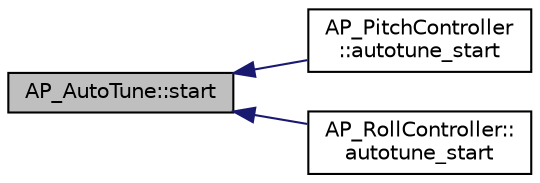 digraph "AP_AutoTune::start"
{
 // INTERACTIVE_SVG=YES
  edge [fontname="Helvetica",fontsize="10",labelfontname="Helvetica",labelfontsize="10"];
  node [fontname="Helvetica",fontsize="10",shape=record];
  rankdir="LR";
  Node1 [label="AP_AutoTune::start",height=0.2,width=0.4,color="black", fillcolor="grey75", style="filled" fontcolor="black"];
  Node1 -> Node2 [dir="back",color="midnightblue",fontsize="10",style="solid",fontname="Helvetica"];
  Node2 [label="AP_PitchController\l::autotune_start",height=0.2,width=0.4,color="black", fillcolor="white", style="filled",URL="$classAP__PitchController.html#a05c42812c984b58c06befc2c798dd8ad"];
  Node1 -> Node3 [dir="back",color="midnightblue",fontsize="10",style="solid",fontname="Helvetica"];
  Node3 [label="AP_RollController::\lautotune_start",height=0.2,width=0.4,color="black", fillcolor="white", style="filled",URL="$classAP__RollController.html#a0486f738e1d44c9e620d97e663779620"];
}
